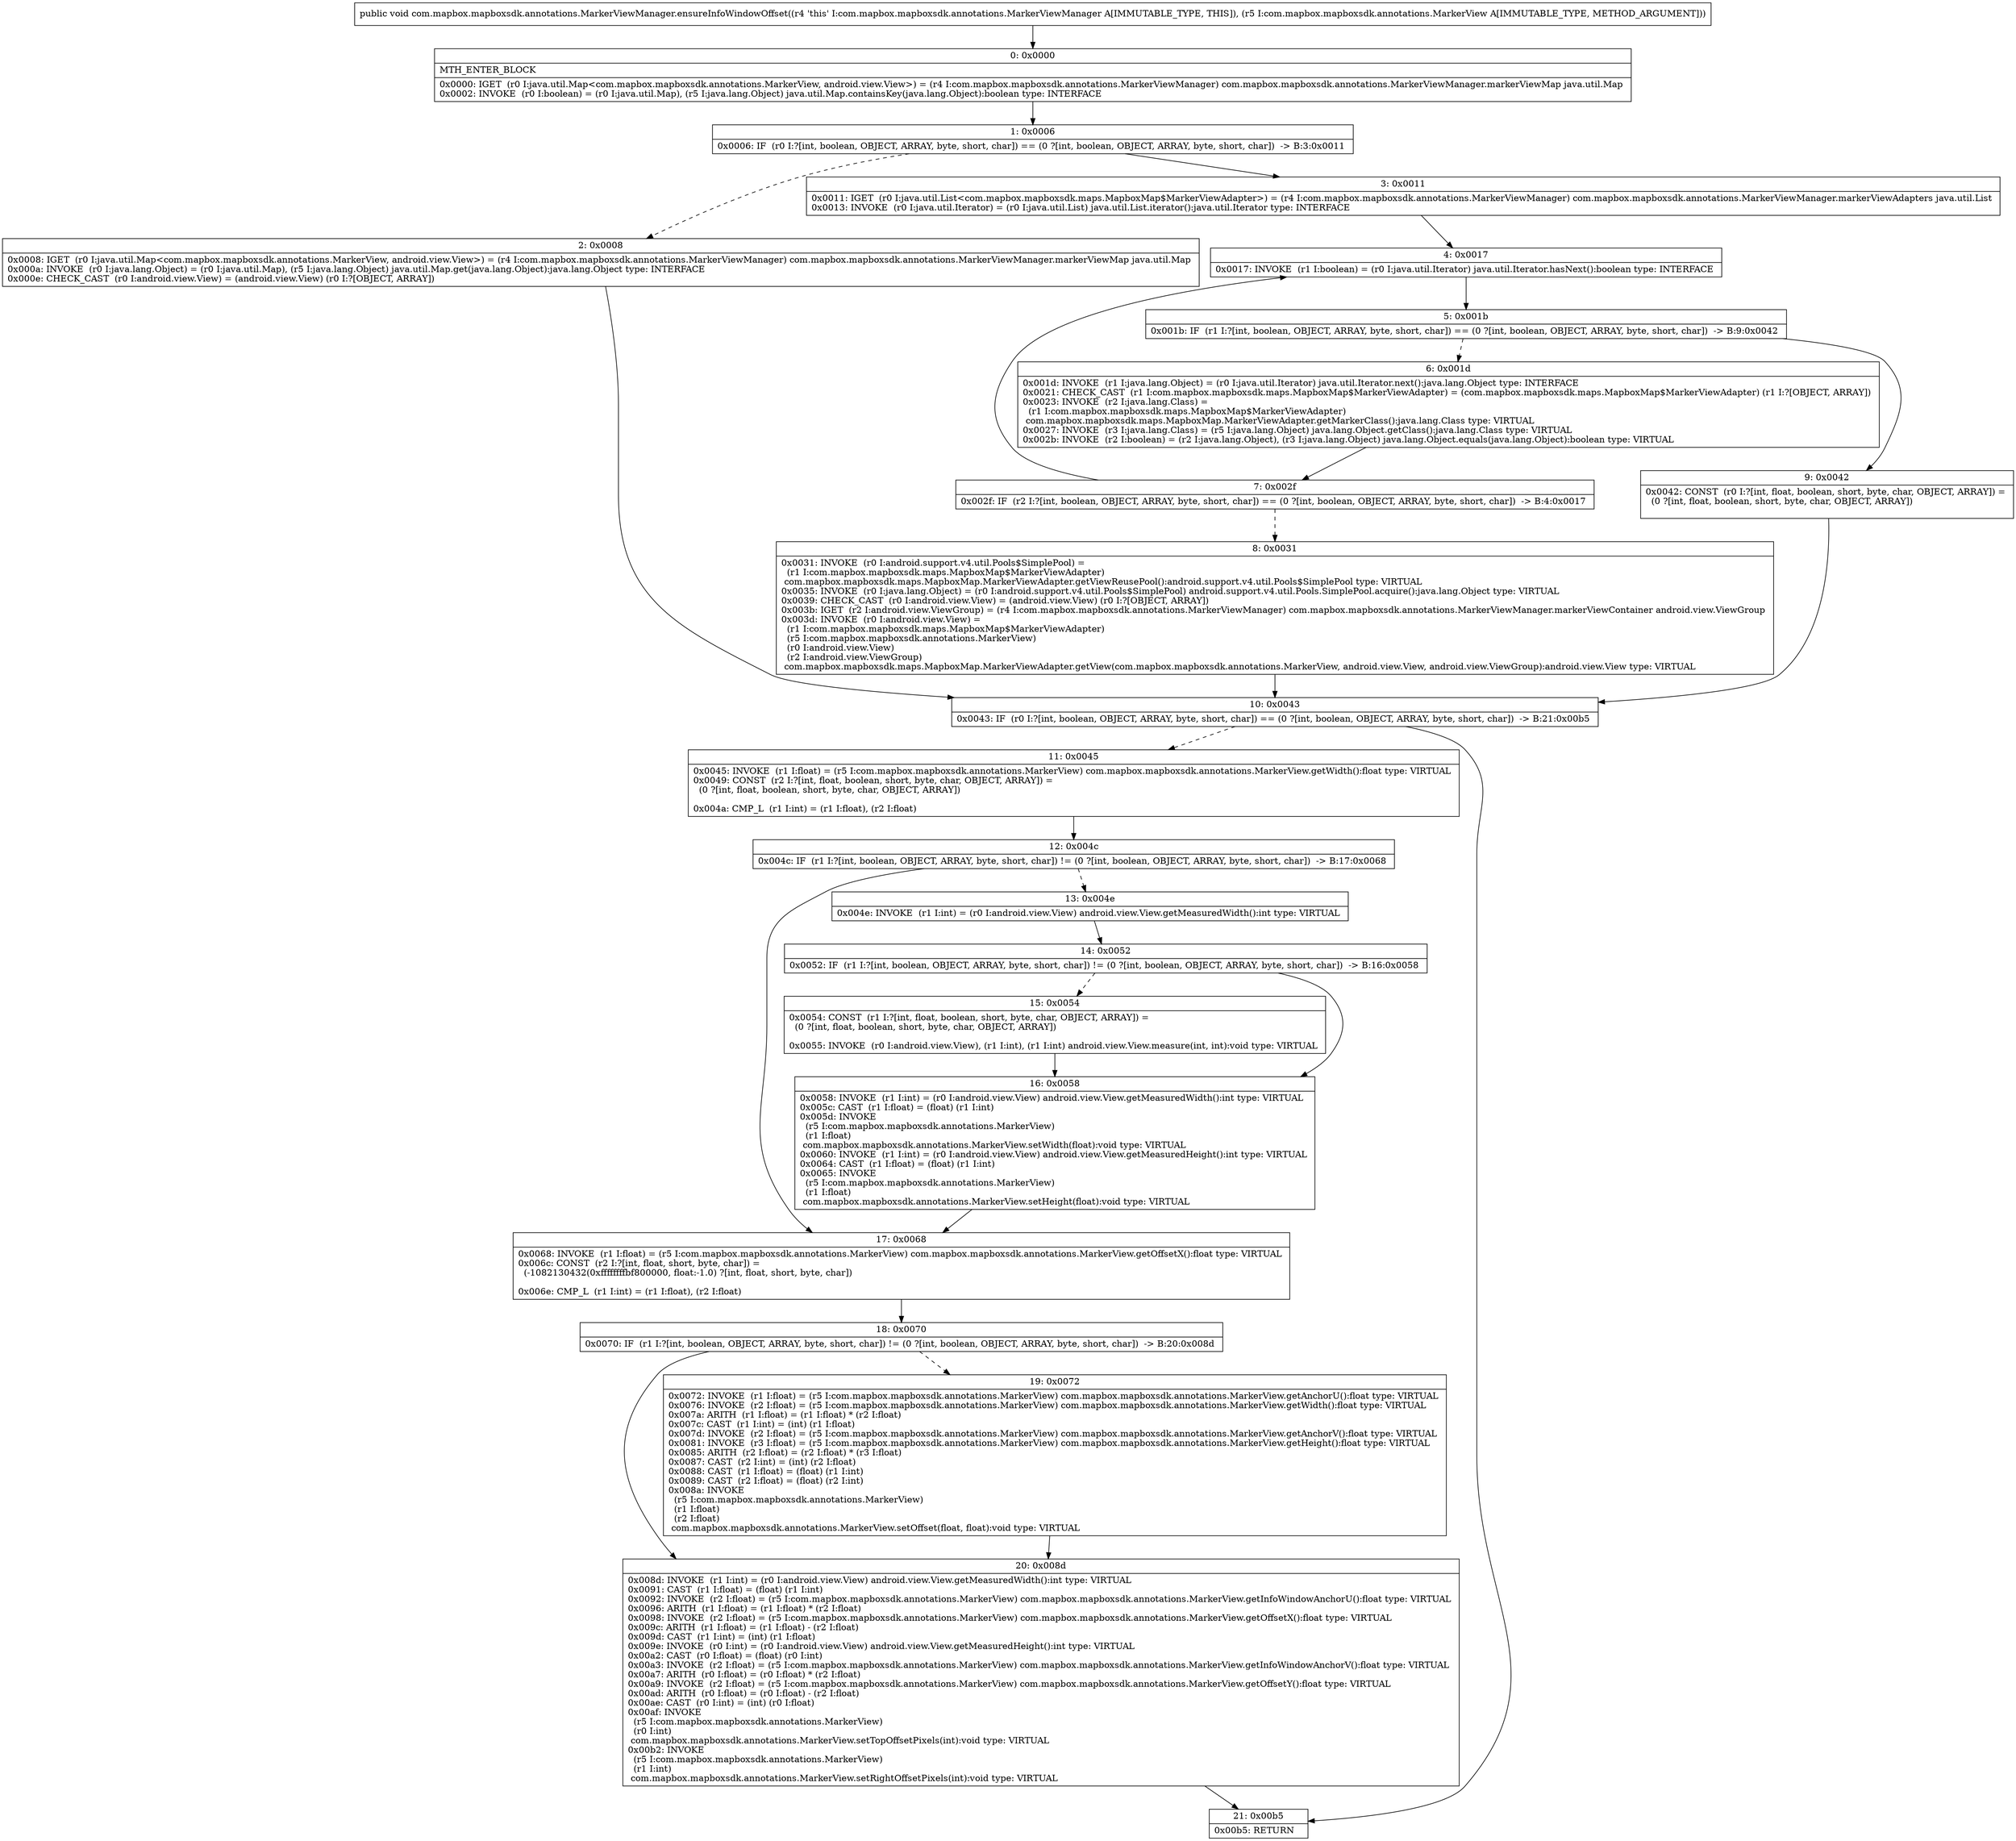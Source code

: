 digraph "CFG forcom.mapbox.mapboxsdk.annotations.MarkerViewManager.ensureInfoWindowOffset(Lcom\/mapbox\/mapboxsdk\/annotations\/MarkerView;)V" {
Node_0 [shape=record,label="{0\:\ 0x0000|MTH_ENTER_BLOCK\l|0x0000: IGET  (r0 I:java.util.Map\<com.mapbox.mapboxsdk.annotations.MarkerView, android.view.View\>) = (r4 I:com.mapbox.mapboxsdk.annotations.MarkerViewManager) com.mapbox.mapboxsdk.annotations.MarkerViewManager.markerViewMap java.util.Map \l0x0002: INVOKE  (r0 I:boolean) = (r0 I:java.util.Map), (r5 I:java.lang.Object) java.util.Map.containsKey(java.lang.Object):boolean type: INTERFACE \l}"];
Node_1 [shape=record,label="{1\:\ 0x0006|0x0006: IF  (r0 I:?[int, boolean, OBJECT, ARRAY, byte, short, char]) == (0 ?[int, boolean, OBJECT, ARRAY, byte, short, char])  \-\> B:3:0x0011 \l}"];
Node_2 [shape=record,label="{2\:\ 0x0008|0x0008: IGET  (r0 I:java.util.Map\<com.mapbox.mapboxsdk.annotations.MarkerView, android.view.View\>) = (r4 I:com.mapbox.mapboxsdk.annotations.MarkerViewManager) com.mapbox.mapboxsdk.annotations.MarkerViewManager.markerViewMap java.util.Map \l0x000a: INVOKE  (r0 I:java.lang.Object) = (r0 I:java.util.Map), (r5 I:java.lang.Object) java.util.Map.get(java.lang.Object):java.lang.Object type: INTERFACE \l0x000e: CHECK_CAST  (r0 I:android.view.View) = (android.view.View) (r0 I:?[OBJECT, ARRAY]) \l}"];
Node_3 [shape=record,label="{3\:\ 0x0011|0x0011: IGET  (r0 I:java.util.List\<com.mapbox.mapboxsdk.maps.MapboxMap$MarkerViewAdapter\>) = (r4 I:com.mapbox.mapboxsdk.annotations.MarkerViewManager) com.mapbox.mapboxsdk.annotations.MarkerViewManager.markerViewAdapters java.util.List \l0x0013: INVOKE  (r0 I:java.util.Iterator) = (r0 I:java.util.List) java.util.List.iterator():java.util.Iterator type: INTERFACE \l}"];
Node_4 [shape=record,label="{4\:\ 0x0017|0x0017: INVOKE  (r1 I:boolean) = (r0 I:java.util.Iterator) java.util.Iterator.hasNext():boolean type: INTERFACE \l}"];
Node_5 [shape=record,label="{5\:\ 0x001b|0x001b: IF  (r1 I:?[int, boolean, OBJECT, ARRAY, byte, short, char]) == (0 ?[int, boolean, OBJECT, ARRAY, byte, short, char])  \-\> B:9:0x0042 \l}"];
Node_6 [shape=record,label="{6\:\ 0x001d|0x001d: INVOKE  (r1 I:java.lang.Object) = (r0 I:java.util.Iterator) java.util.Iterator.next():java.lang.Object type: INTERFACE \l0x0021: CHECK_CAST  (r1 I:com.mapbox.mapboxsdk.maps.MapboxMap$MarkerViewAdapter) = (com.mapbox.mapboxsdk.maps.MapboxMap$MarkerViewAdapter) (r1 I:?[OBJECT, ARRAY]) \l0x0023: INVOKE  (r2 I:java.lang.Class) = \l  (r1 I:com.mapbox.mapboxsdk.maps.MapboxMap$MarkerViewAdapter)\l com.mapbox.mapboxsdk.maps.MapboxMap.MarkerViewAdapter.getMarkerClass():java.lang.Class type: VIRTUAL \l0x0027: INVOKE  (r3 I:java.lang.Class) = (r5 I:java.lang.Object) java.lang.Object.getClass():java.lang.Class type: VIRTUAL \l0x002b: INVOKE  (r2 I:boolean) = (r2 I:java.lang.Object), (r3 I:java.lang.Object) java.lang.Object.equals(java.lang.Object):boolean type: VIRTUAL \l}"];
Node_7 [shape=record,label="{7\:\ 0x002f|0x002f: IF  (r2 I:?[int, boolean, OBJECT, ARRAY, byte, short, char]) == (0 ?[int, boolean, OBJECT, ARRAY, byte, short, char])  \-\> B:4:0x0017 \l}"];
Node_8 [shape=record,label="{8\:\ 0x0031|0x0031: INVOKE  (r0 I:android.support.v4.util.Pools$SimplePool) = \l  (r1 I:com.mapbox.mapboxsdk.maps.MapboxMap$MarkerViewAdapter)\l com.mapbox.mapboxsdk.maps.MapboxMap.MarkerViewAdapter.getViewReusePool():android.support.v4.util.Pools$SimplePool type: VIRTUAL \l0x0035: INVOKE  (r0 I:java.lang.Object) = (r0 I:android.support.v4.util.Pools$SimplePool) android.support.v4.util.Pools.SimplePool.acquire():java.lang.Object type: VIRTUAL \l0x0039: CHECK_CAST  (r0 I:android.view.View) = (android.view.View) (r0 I:?[OBJECT, ARRAY]) \l0x003b: IGET  (r2 I:android.view.ViewGroup) = (r4 I:com.mapbox.mapboxsdk.annotations.MarkerViewManager) com.mapbox.mapboxsdk.annotations.MarkerViewManager.markerViewContainer android.view.ViewGroup \l0x003d: INVOKE  (r0 I:android.view.View) = \l  (r1 I:com.mapbox.mapboxsdk.maps.MapboxMap$MarkerViewAdapter)\l  (r5 I:com.mapbox.mapboxsdk.annotations.MarkerView)\l  (r0 I:android.view.View)\l  (r2 I:android.view.ViewGroup)\l com.mapbox.mapboxsdk.maps.MapboxMap.MarkerViewAdapter.getView(com.mapbox.mapboxsdk.annotations.MarkerView, android.view.View, android.view.ViewGroup):android.view.View type: VIRTUAL \l}"];
Node_9 [shape=record,label="{9\:\ 0x0042|0x0042: CONST  (r0 I:?[int, float, boolean, short, byte, char, OBJECT, ARRAY]) = \l  (0 ?[int, float, boolean, short, byte, char, OBJECT, ARRAY])\l \l}"];
Node_10 [shape=record,label="{10\:\ 0x0043|0x0043: IF  (r0 I:?[int, boolean, OBJECT, ARRAY, byte, short, char]) == (0 ?[int, boolean, OBJECT, ARRAY, byte, short, char])  \-\> B:21:0x00b5 \l}"];
Node_11 [shape=record,label="{11\:\ 0x0045|0x0045: INVOKE  (r1 I:float) = (r5 I:com.mapbox.mapboxsdk.annotations.MarkerView) com.mapbox.mapboxsdk.annotations.MarkerView.getWidth():float type: VIRTUAL \l0x0049: CONST  (r2 I:?[int, float, boolean, short, byte, char, OBJECT, ARRAY]) = \l  (0 ?[int, float, boolean, short, byte, char, OBJECT, ARRAY])\l \l0x004a: CMP_L  (r1 I:int) = (r1 I:float), (r2 I:float) \l}"];
Node_12 [shape=record,label="{12\:\ 0x004c|0x004c: IF  (r1 I:?[int, boolean, OBJECT, ARRAY, byte, short, char]) != (0 ?[int, boolean, OBJECT, ARRAY, byte, short, char])  \-\> B:17:0x0068 \l}"];
Node_13 [shape=record,label="{13\:\ 0x004e|0x004e: INVOKE  (r1 I:int) = (r0 I:android.view.View) android.view.View.getMeasuredWidth():int type: VIRTUAL \l}"];
Node_14 [shape=record,label="{14\:\ 0x0052|0x0052: IF  (r1 I:?[int, boolean, OBJECT, ARRAY, byte, short, char]) != (0 ?[int, boolean, OBJECT, ARRAY, byte, short, char])  \-\> B:16:0x0058 \l}"];
Node_15 [shape=record,label="{15\:\ 0x0054|0x0054: CONST  (r1 I:?[int, float, boolean, short, byte, char, OBJECT, ARRAY]) = \l  (0 ?[int, float, boolean, short, byte, char, OBJECT, ARRAY])\l \l0x0055: INVOKE  (r0 I:android.view.View), (r1 I:int), (r1 I:int) android.view.View.measure(int, int):void type: VIRTUAL \l}"];
Node_16 [shape=record,label="{16\:\ 0x0058|0x0058: INVOKE  (r1 I:int) = (r0 I:android.view.View) android.view.View.getMeasuredWidth():int type: VIRTUAL \l0x005c: CAST  (r1 I:float) = (float) (r1 I:int) \l0x005d: INVOKE  \l  (r5 I:com.mapbox.mapboxsdk.annotations.MarkerView)\l  (r1 I:float)\l com.mapbox.mapboxsdk.annotations.MarkerView.setWidth(float):void type: VIRTUAL \l0x0060: INVOKE  (r1 I:int) = (r0 I:android.view.View) android.view.View.getMeasuredHeight():int type: VIRTUAL \l0x0064: CAST  (r1 I:float) = (float) (r1 I:int) \l0x0065: INVOKE  \l  (r5 I:com.mapbox.mapboxsdk.annotations.MarkerView)\l  (r1 I:float)\l com.mapbox.mapboxsdk.annotations.MarkerView.setHeight(float):void type: VIRTUAL \l}"];
Node_17 [shape=record,label="{17\:\ 0x0068|0x0068: INVOKE  (r1 I:float) = (r5 I:com.mapbox.mapboxsdk.annotations.MarkerView) com.mapbox.mapboxsdk.annotations.MarkerView.getOffsetX():float type: VIRTUAL \l0x006c: CONST  (r2 I:?[int, float, short, byte, char]) = \l  (\-1082130432(0xffffffffbf800000, float:\-1.0) ?[int, float, short, byte, char])\l \l0x006e: CMP_L  (r1 I:int) = (r1 I:float), (r2 I:float) \l}"];
Node_18 [shape=record,label="{18\:\ 0x0070|0x0070: IF  (r1 I:?[int, boolean, OBJECT, ARRAY, byte, short, char]) != (0 ?[int, boolean, OBJECT, ARRAY, byte, short, char])  \-\> B:20:0x008d \l}"];
Node_19 [shape=record,label="{19\:\ 0x0072|0x0072: INVOKE  (r1 I:float) = (r5 I:com.mapbox.mapboxsdk.annotations.MarkerView) com.mapbox.mapboxsdk.annotations.MarkerView.getAnchorU():float type: VIRTUAL \l0x0076: INVOKE  (r2 I:float) = (r5 I:com.mapbox.mapboxsdk.annotations.MarkerView) com.mapbox.mapboxsdk.annotations.MarkerView.getWidth():float type: VIRTUAL \l0x007a: ARITH  (r1 I:float) = (r1 I:float) * (r2 I:float) \l0x007c: CAST  (r1 I:int) = (int) (r1 I:float) \l0x007d: INVOKE  (r2 I:float) = (r5 I:com.mapbox.mapboxsdk.annotations.MarkerView) com.mapbox.mapboxsdk.annotations.MarkerView.getAnchorV():float type: VIRTUAL \l0x0081: INVOKE  (r3 I:float) = (r5 I:com.mapbox.mapboxsdk.annotations.MarkerView) com.mapbox.mapboxsdk.annotations.MarkerView.getHeight():float type: VIRTUAL \l0x0085: ARITH  (r2 I:float) = (r2 I:float) * (r3 I:float) \l0x0087: CAST  (r2 I:int) = (int) (r2 I:float) \l0x0088: CAST  (r1 I:float) = (float) (r1 I:int) \l0x0089: CAST  (r2 I:float) = (float) (r2 I:int) \l0x008a: INVOKE  \l  (r5 I:com.mapbox.mapboxsdk.annotations.MarkerView)\l  (r1 I:float)\l  (r2 I:float)\l com.mapbox.mapboxsdk.annotations.MarkerView.setOffset(float, float):void type: VIRTUAL \l}"];
Node_20 [shape=record,label="{20\:\ 0x008d|0x008d: INVOKE  (r1 I:int) = (r0 I:android.view.View) android.view.View.getMeasuredWidth():int type: VIRTUAL \l0x0091: CAST  (r1 I:float) = (float) (r1 I:int) \l0x0092: INVOKE  (r2 I:float) = (r5 I:com.mapbox.mapboxsdk.annotations.MarkerView) com.mapbox.mapboxsdk.annotations.MarkerView.getInfoWindowAnchorU():float type: VIRTUAL \l0x0096: ARITH  (r1 I:float) = (r1 I:float) * (r2 I:float) \l0x0098: INVOKE  (r2 I:float) = (r5 I:com.mapbox.mapboxsdk.annotations.MarkerView) com.mapbox.mapboxsdk.annotations.MarkerView.getOffsetX():float type: VIRTUAL \l0x009c: ARITH  (r1 I:float) = (r1 I:float) \- (r2 I:float) \l0x009d: CAST  (r1 I:int) = (int) (r1 I:float) \l0x009e: INVOKE  (r0 I:int) = (r0 I:android.view.View) android.view.View.getMeasuredHeight():int type: VIRTUAL \l0x00a2: CAST  (r0 I:float) = (float) (r0 I:int) \l0x00a3: INVOKE  (r2 I:float) = (r5 I:com.mapbox.mapboxsdk.annotations.MarkerView) com.mapbox.mapboxsdk.annotations.MarkerView.getInfoWindowAnchorV():float type: VIRTUAL \l0x00a7: ARITH  (r0 I:float) = (r0 I:float) * (r2 I:float) \l0x00a9: INVOKE  (r2 I:float) = (r5 I:com.mapbox.mapboxsdk.annotations.MarkerView) com.mapbox.mapboxsdk.annotations.MarkerView.getOffsetY():float type: VIRTUAL \l0x00ad: ARITH  (r0 I:float) = (r0 I:float) \- (r2 I:float) \l0x00ae: CAST  (r0 I:int) = (int) (r0 I:float) \l0x00af: INVOKE  \l  (r5 I:com.mapbox.mapboxsdk.annotations.MarkerView)\l  (r0 I:int)\l com.mapbox.mapboxsdk.annotations.MarkerView.setTopOffsetPixels(int):void type: VIRTUAL \l0x00b2: INVOKE  \l  (r5 I:com.mapbox.mapboxsdk.annotations.MarkerView)\l  (r1 I:int)\l com.mapbox.mapboxsdk.annotations.MarkerView.setRightOffsetPixels(int):void type: VIRTUAL \l}"];
Node_21 [shape=record,label="{21\:\ 0x00b5|0x00b5: RETURN   \l}"];
MethodNode[shape=record,label="{public void com.mapbox.mapboxsdk.annotations.MarkerViewManager.ensureInfoWindowOffset((r4 'this' I:com.mapbox.mapboxsdk.annotations.MarkerViewManager A[IMMUTABLE_TYPE, THIS]), (r5 I:com.mapbox.mapboxsdk.annotations.MarkerView A[IMMUTABLE_TYPE, METHOD_ARGUMENT])) }"];
MethodNode -> Node_0;
Node_0 -> Node_1;
Node_1 -> Node_2[style=dashed];
Node_1 -> Node_3;
Node_2 -> Node_10;
Node_3 -> Node_4;
Node_4 -> Node_5;
Node_5 -> Node_6[style=dashed];
Node_5 -> Node_9;
Node_6 -> Node_7;
Node_7 -> Node_4;
Node_7 -> Node_8[style=dashed];
Node_8 -> Node_10;
Node_9 -> Node_10;
Node_10 -> Node_11[style=dashed];
Node_10 -> Node_21;
Node_11 -> Node_12;
Node_12 -> Node_13[style=dashed];
Node_12 -> Node_17;
Node_13 -> Node_14;
Node_14 -> Node_15[style=dashed];
Node_14 -> Node_16;
Node_15 -> Node_16;
Node_16 -> Node_17;
Node_17 -> Node_18;
Node_18 -> Node_19[style=dashed];
Node_18 -> Node_20;
Node_19 -> Node_20;
Node_20 -> Node_21;
}

